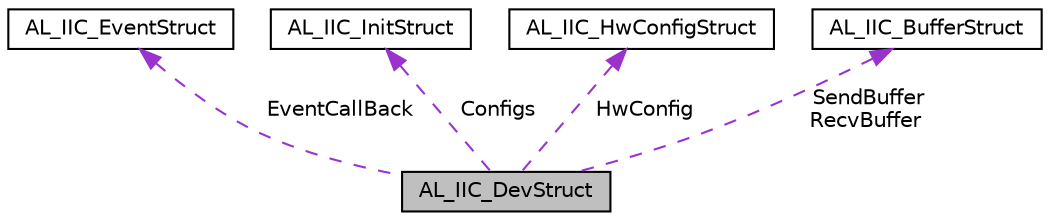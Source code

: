 digraph "AL_IIC_DevStruct"
{
  edge [fontname="Helvetica",fontsize="10",labelfontname="Helvetica",labelfontsize="10"];
  node [fontname="Helvetica",fontsize="10",shape=record];
  Node1 [label="AL_IIC_DevStruct",height=0.2,width=0.4,color="black", fillcolor="grey75", style="filled", fontcolor="black"];
  Node2 -> Node1 [dir="back",color="darkorchid3",fontsize="10",style="dashed",label=" EventCallBack" ,fontname="Helvetica"];
  Node2 [label="AL_IIC_EventStruct",height=0.2,width=0.4,color="black", fillcolor="white", style="filled",URL="$structAL__IIC__EventStruct.html"];
  Node3 -> Node1 [dir="back",color="darkorchid3",fontsize="10",style="dashed",label=" Configs" ,fontname="Helvetica"];
  Node3 [label="AL_IIC_InitStruct",height=0.2,width=0.4,color="black", fillcolor="white", style="filled",URL="$structAL__IIC__InitStruct.html"];
  Node4 -> Node1 [dir="back",color="darkorchid3",fontsize="10",style="dashed",label=" HwConfig" ,fontname="Helvetica"];
  Node4 [label="AL_IIC_HwConfigStruct",height=0.2,width=0.4,color="black", fillcolor="white", style="filled",URL="$structAL__IIC__HwConfigStruct.html"];
  Node5 -> Node1 [dir="back",color="darkorchid3",fontsize="10",style="dashed",label=" SendBuffer\nRecvBuffer" ,fontname="Helvetica"];
  Node5 [label="AL_IIC_BufferStruct",height=0.2,width=0.4,color="black", fillcolor="white", style="filled",URL="$structAL__IIC__BufferStruct.html"];
}
